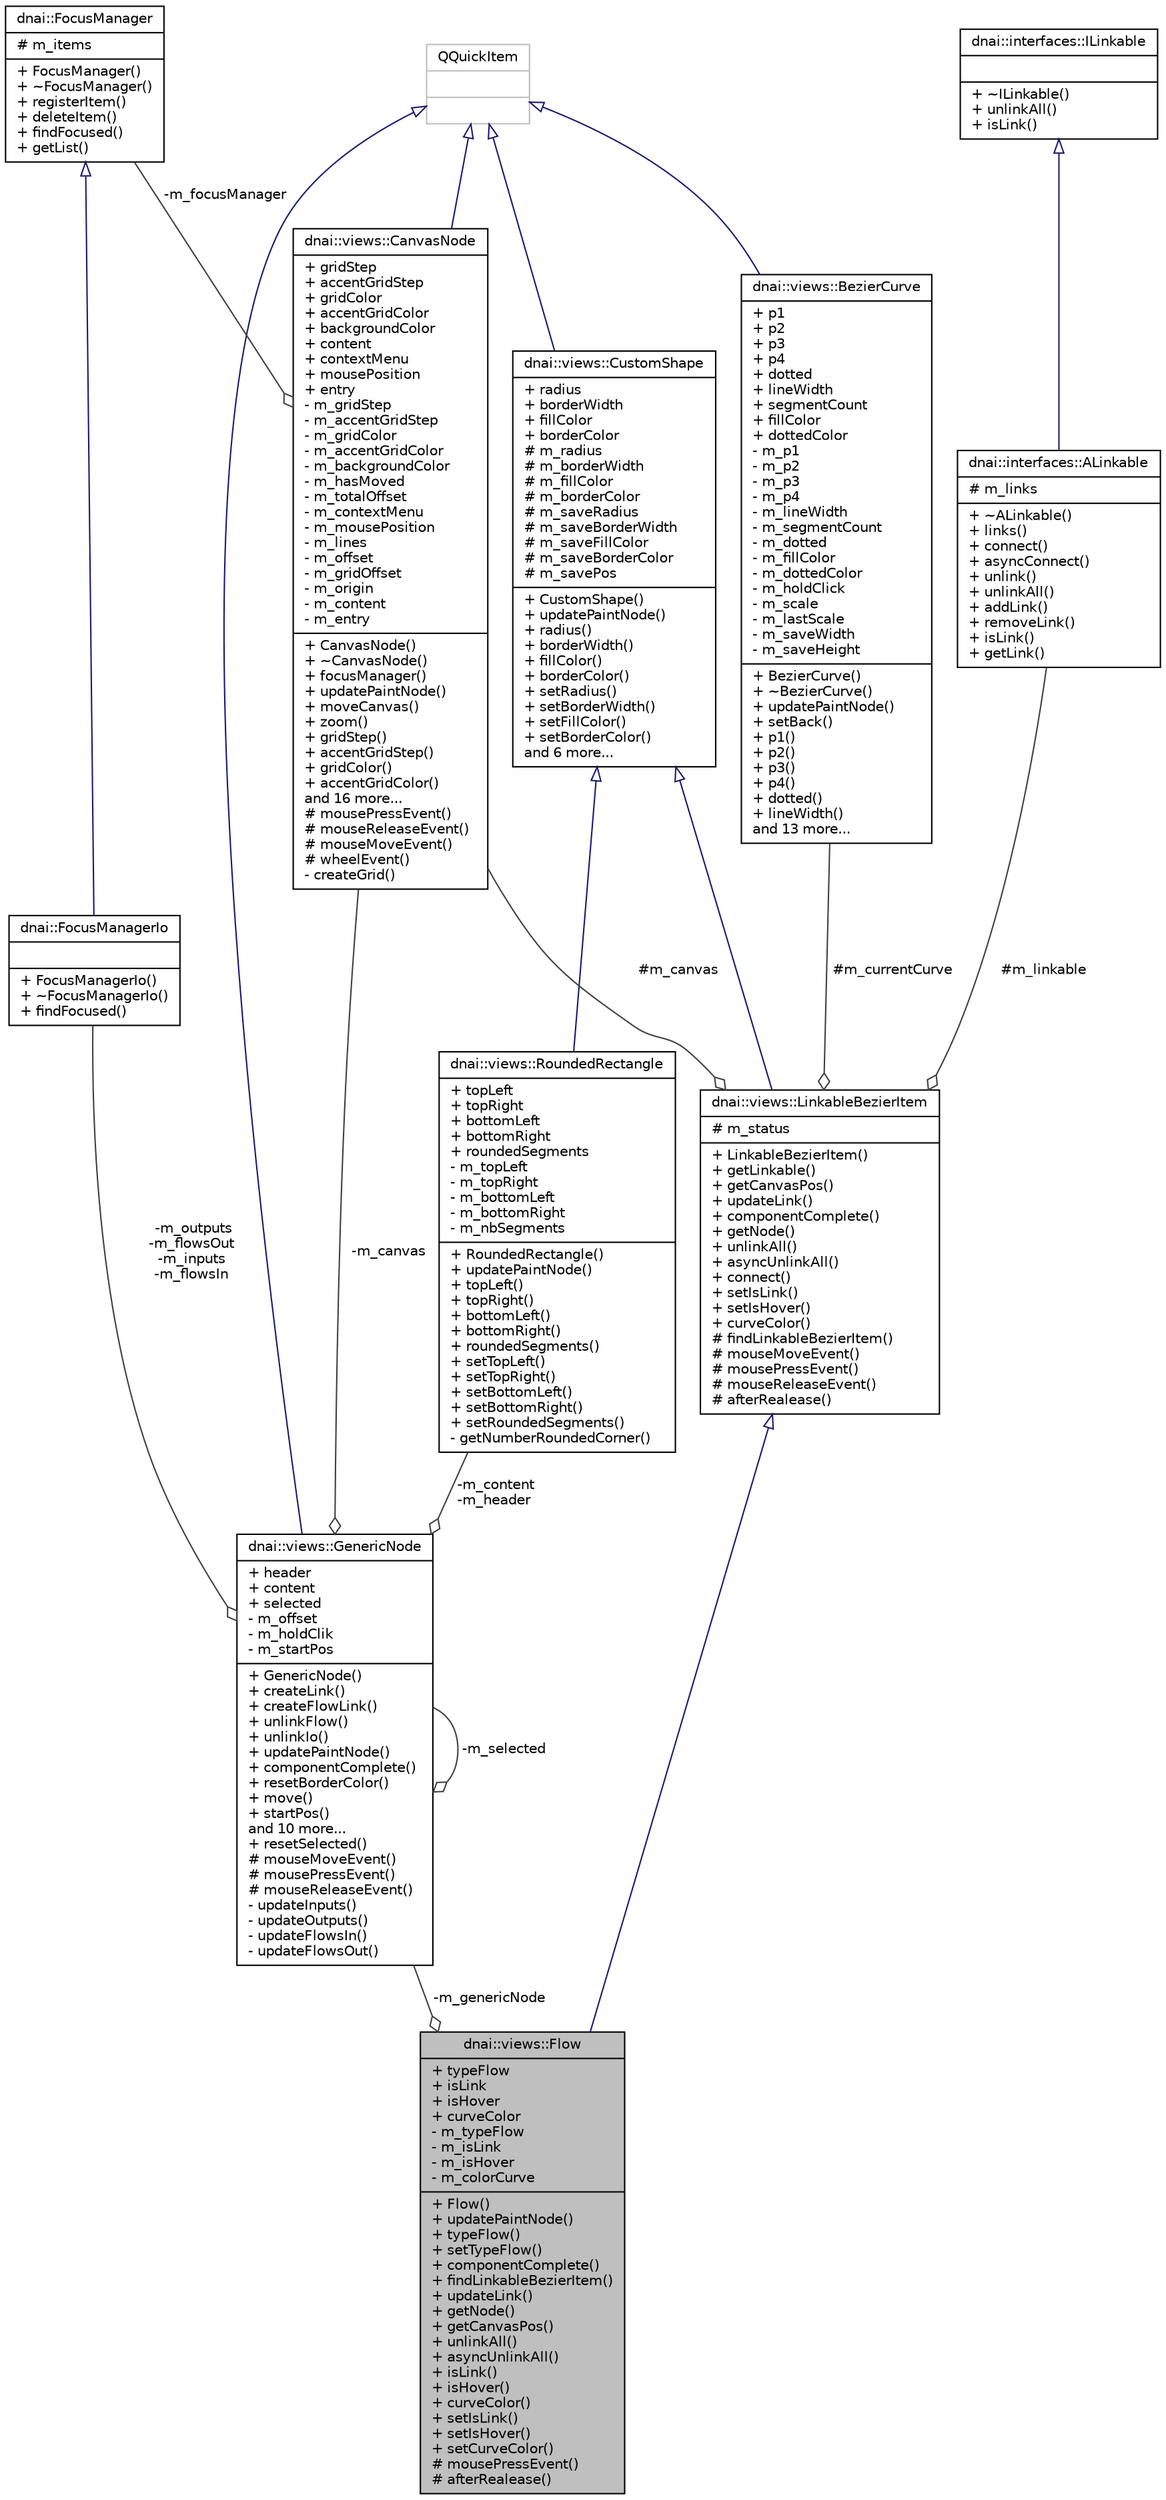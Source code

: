 digraph "dnai::views::Flow"
{
  edge [fontname="Helvetica",fontsize="10",labelfontname="Helvetica",labelfontsize="10"];
  node [fontname="Helvetica",fontsize="10",shape=record];
  Node1 [label="{dnai::views::Flow\n|+ typeFlow\l+ isLink\l+ isHover\l+ curveColor\l- m_typeFlow\l- m_isLink\l- m_isHover\l- m_colorCurve\l|+ Flow()\l+ updatePaintNode()\l+ typeFlow()\l+ setTypeFlow()\l+ componentComplete()\l+ findLinkableBezierItem()\l+ updateLink()\l+ getNode()\l+ getCanvasPos()\l+ unlinkAll()\l+ asyncUnlinkAll()\l+ isLink()\l+ isHover()\l+ curveColor()\l+ setIsLink()\l+ setIsHover()\l+ setCurveColor()\l# mousePressEvent()\l# afterRealease()\l}",height=0.2,width=0.4,color="black", fillcolor="grey75", style="filled", fontcolor="black"];
  Node2 -> Node1 [dir="back",color="midnightblue",fontsize="10",style="solid",arrowtail="onormal",fontname="Helvetica"];
  Node2 [label="{dnai::views::LinkableBezierItem\n|# m_status\l|+ LinkableBezierItem()\l+ getLinkable()\l+ getCanvasPos()\l+ updateLink()\l+ componentComplete()\l+ getNode()\l+ unlinkAll()\l+ asyncUnlinkAll()\l+ connect()\l+ setIsLink()\l+ setIsHover()\l+ curveColor()\l# findLinkableBezierItem()\l# mouseMoveEvent()\l# mousePressEvent()\l# mouseReleaseEvent()\l# afterRealease()\l}",height=0.2,width=0.4,color="black", fillcolor="white", style="filled",URL="$classdnai_1_1views_1_1_linkable_bezier_item.html"];
  Node3 -> Node2 [dir="back",color="midnightblue",fontsize="10",style="solid",arrowtail="onormal",fontname="Helvetica"];
  Node3 [label="{dnai::views::CustomShape\n|+ radius\l+ borderWidth\l+ fillColor\l+ borderColor\l# m_radius\l# m_borderWidth\l# m_fillColor\l# m_borderColor\l# m_saveRadius\l# m_saveBorderWidth\l# m_saveFillColor\l# m_saveBorderColor\l# m_savePos\l|+ CustomShape()\l+ updatePaintNode()\l+ radius()\l+ borderWidth()\l+ fillColor()\l+ borderColor()\l+ setRadius()\l+ setBorderWidth()\l+ setFillColor()\l+ setBorderColor()\land 6 more...\l}",height=0.2,width=0.4,color="black", fillcolor="white", style="filled",URL="$classdnai_1_1views_1_1_custom_shape.html"];
  Node4 -> Node3 [dir="back",color="midnightblue",fontsize="10",style="solid",arrowtail="onormal",fontname="Helvetica"];
  Node4 [label="{QQuickItem\n||}",height=0.2,width=0.4,color="grey75", fillcolor="white", style="filled"];
  Node5 -> Node2 [color="grey25",fontsize="10",style="solid",label=" #m_linkable" ,arrowhead="odiamond",fontname="Helvetica"];
  Node5 [label="{dnai::interfaces::ALinkable\n|# m_links\l|+ ~ALinkable()\l+ links()\l+ connect()\l+ asyncConnect()\l+ unlink()\l+ unlinkAll()\l+ addLink()\l+ removeLink()\l+ isLink()\l+ getLink()\l}",height=0.2,width=0.4,color="black", fillcolor="white", style="filled",URL="$classdnai_1_1interfaces_1_1_a_linkable.html"];
  Node6 -> Node5 [dir="back",color="midnightblue",fontsize="10",style="solid",arrowtail="onormal",fontname="Helvetica"];
  Node6 [label="{dnai::interfaces::ILinkable\n||+ ~ILinkable()\l+ unlinkAll()\l+ isLink()\l}",height=0.2,width=0.4,color="black", fillcolor="white", style="filled",URL="$classdnai_1_1interfaces_1_1_i_linkable.html"];
  Node7 -> Node2 [color="grey25",fontsize="10",style="solid",label=" #m_currentCurve" ,arrowhead="odiamond",fontname="Helvetica"];
  Node7 [label="{dnai::views::BezierCurve\n|+ p1\l+ p2\l+ p3\l+ p4\l+ dotted\l+ lineWidth\l+ segmentCount\l+ fillColor\l+ dottedColor\l- m_p1\l- m_p2\l- m_p3\l- m_p4\l- m_lineWidth\l- m_segmentCount\l- m_dotted\l- m_fillColor\l- m_dottedColor\l- m_holdClick\l- m_scale\l- m_lastScale\l- m_saveWidth\l- m_saveHeight\l|+ BezierCurve()\l+ ~BezierCurve()\l+ updatePaintNode()\l+ setBack()\l+ p1()\l+ p2()\l+ p3()\l+ p4()\l+ dotted()\l+ lineWidth()\land 13 more...\l}",height=0.2,width=0.4,color="black", fillcolor="white", style="filled",URL="$classdnai_1_1views_1_1_bezier_curve.html"];
  Node4 -> Node7 [dir="back",color="midnightblue",fontsize="10",style="solid",arrowtail="onormal",fontname="Helvetica"];
  Node8 -> Node2 [color="grey25",fontsize="10",style="solid",label=" #m_canvas" ,arrowhead="odiamond",fontname="Helvetica"];
  Node8 [label="{dnai::views::CanvasNode\n|+ gridStep\l+ accentGridStep\l+ gridColor\l+ accentGridColor\l+ backgroundColor\l+ content\l+ contextMenu\l+ mousePosition\l+ entry\l- m_gridStep\l- m_accentGridStep\l- m_gridColor\l- m_accentGridColor\l- m_backgroundColor\l- m_hasMoved\l- m_totalOffset\l- m_contextMenu\l- m_mousePosition\l- m_lines\l- m_offset\l- m_gridOffset\l- m_origin\l- m_content\l- m_entry\l|+ CanvasNode()\l+ ~CanvasNode()\l+ focusManager()\l+ updatePaintNode()\l+ moveCanvas()\l+ zoom()\l+ gridStep()\l+ accentGridStep()\l+ gridColor()\l+ accentGridColor()\land 16 more...\l# mousePressEvent()\l# mouseReleaseEvent()\l# mouseMoveEvent()\l# wheelEvent()\l- createGrid()\l}",height=0.2,width=0.4,color="black", fillcolor="white", style="filled",URL="$classdnai_1_1views_1_1_canvas_node.html"];
  Node4 -> Node8 [dir="back",color="midnightblue",fontsize="10",style="solid",arrowtail="onormal",fontname="Helvetica"];
  Node9 -> Node8 [color="grey25",fontsize="10",style="solid",label=" -m_focusManager" ,arrowhead="odiamond",fontname="Helvetica"];
  Node9 [label="{dnai::FocusManager\n|# m_items\l|+ FocusManager()\l+ ~FocusManager()\l+ registerItem()\l+ deleteItem()\l+ findFocused()\l+ getList()\l}",height=0.2,width=0.4,color="black", fillcolor="white", style="filled",URL="$classdnai_1_1_focus_manager.html"];
  Node10 -> Node1 [color="grey25",fontsize="10",style="solid",label=" -m_genericNode" ,arrowhead="odiamond",fontname="Helvetica"];
  Node10 [label="{dnai::views::GenericNode\n|+ header\l+ content\l+ selected\l- m_offset\l- m_holdClik\l- m_startPos\l|+ GenericNode()\l+ createLink()\l+ createFlowLink()\l+ unlinkFlow()\l+ unlinkIo()\l+ updatePaintNode()\l+ componentComplete()\l+ resetBorderColor()\l+ move()\l+ startPos()\land 10 more...\l+ resetSelected()\l# mouseMoveEvent()\l# mousePressEvent()\l# mouseReleaseEvent()\l- updateInputs()\l- updateOutputs()\l- updateFlowsIn()\l- updateFlowsOut()\l}",height=0.2,width=0.4,color="black", fillcolor="white", style="filled",URL="$classdnai_1_1views_1_1_generic_node.html"];
  Node4 -> Node10 [dir="back",color="midnightblue",fontsize="10",style="solid",arrowtail="onormal",fontname="Helvetica"];
  Node10 -> Node10 [color="grey25",fontsize="10",style="solid",label=" -m_selected" ,arrowhead="odiamond",fontname="Helvetica"];
  Node11 -> Node10 [color="grey25",fontsize="10",style="solid",label=" -m_content\n-m_header" ,arrowhead="odiamond",fontname="Helvetica"];
  Node11 [label="{dnai::views::RoundedRectangle\n|+ topLeft\l+ topRight\l+ bottomLeft\l+ bottomRight\l+ roundedSegments\l- m_topLeft\l- m_topRight\l- m_bottomLeft\l- m_bottomRight\l- m_nbSegments\l|+ RoundedRectangle()\l+ updatePaintNode()\l+ topLeft()\l+ topRight()\l+ bottomLeft()\l+ bottomRight()\l+ roundedSegments()\l+ setTopLeft()\l+ setTopRight()\l+ setBottomLeft()\l+ setBottomRight()\l+ setRoundedSegments()\l- getNumberRoundedCorner()\l}",height=0.2,width=0.4,color="black", fillcolor="white", style="filled",URL="$classdnai_1_1views_1_1_rounded_rectangle.html"];
  Node3 -> Node11 [dir="back",color="midnightblue",fontsize="10",style="solid",arrowtail="onormal",fontname="Helvetica"];
  Node8 -> Node10 [color="grey25",fontsize="10",style="solid",label=" -m_canvas" ,arrowhead="odiamond",fontname="Helvetica"];
  Node12 -> Node10 [color="grey25",fontsize="10",style="solid",label=" -m_outputs\n-m_flowsOut\n-m_inputs\n-m_flowsIn" ,arrowhead="odiamond",fontname="Helvetica"];
  Node12 [label="{dnai::FocusManagerIo\n||+ FocusManagerIo()\l+ ~FocusManagerIo()\l+ findFocused()\l}",height=0.2,width=0.4,color="black", fillcolor="white", style="filled",URL="$classdnai_1_1_focus_manager_io.html"];
  Node9 -> Node12 [dir="back",color="midnightblue",fontsize="10",style="solid",arrowtail="onormal",fontname="Helvetica"];
}
